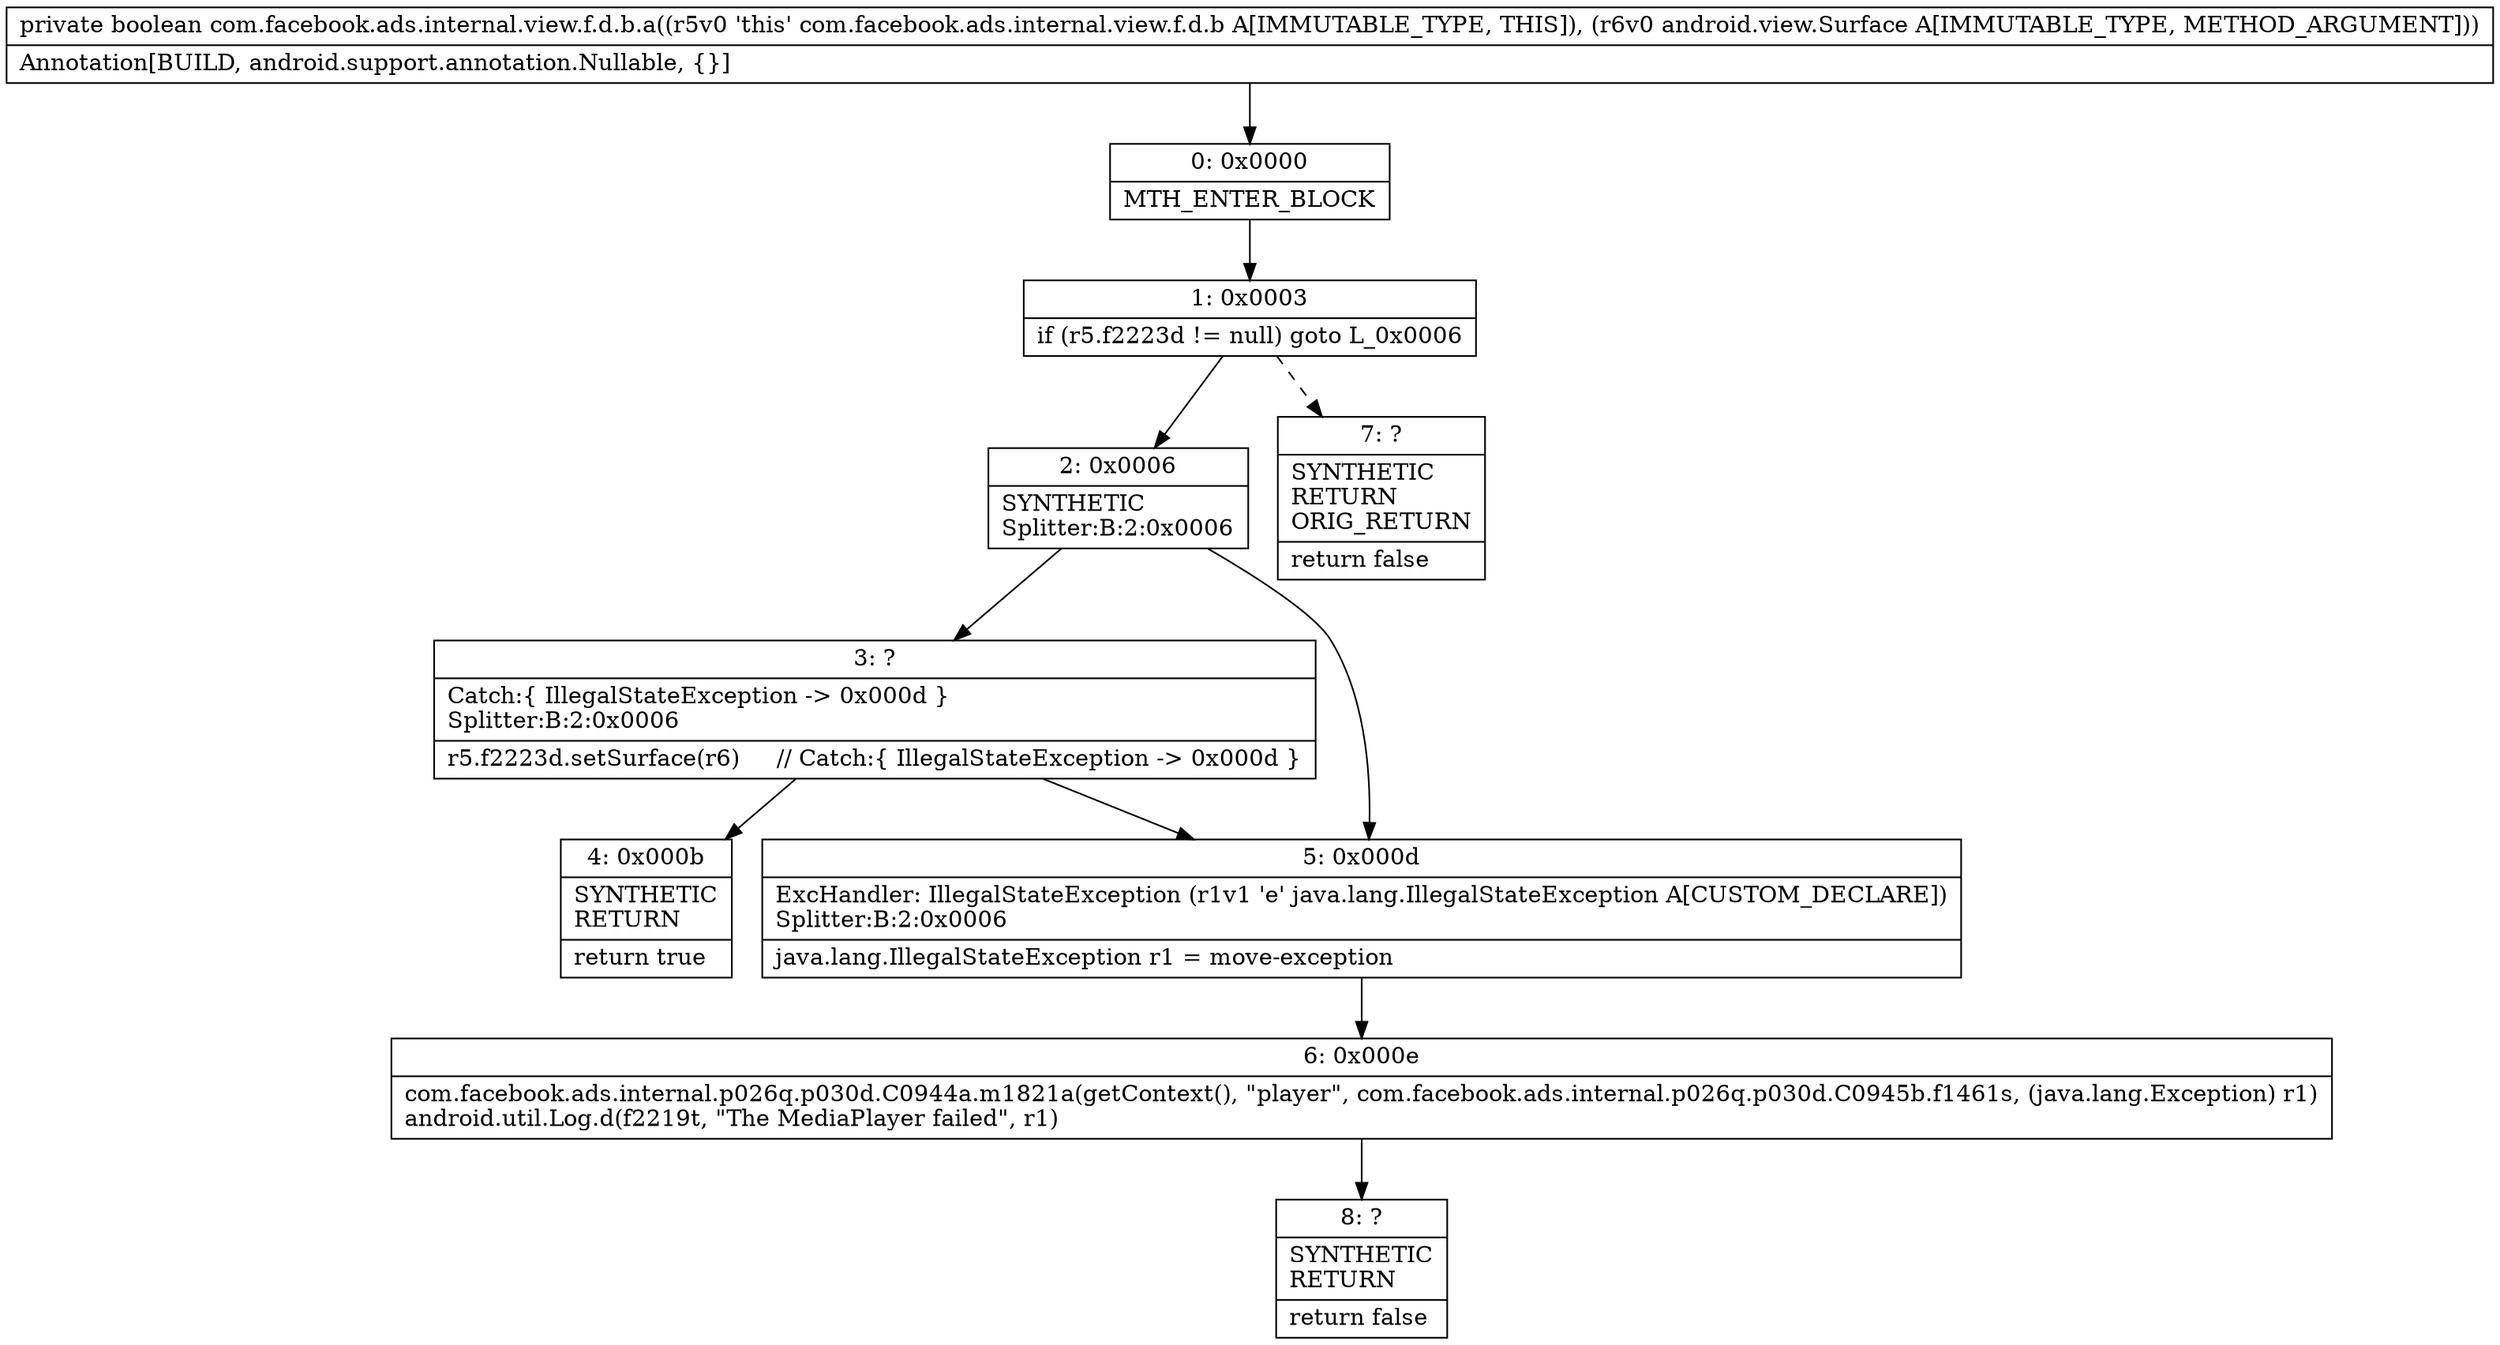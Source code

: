 digraph "CFG forcom.facebook.ads.internal.view.f.d.b.a(Landroid\/view\/Surface;)Z" {
Node_0 [shape=record,label="{0\:\ 0x0000|MTH_ENTER_BLOCK\l}"];
Node_1 [shape=record,label="{1\:\ 0x0003|if (r5.f2223d != null) goto L_0x0006\l}"];
Node_2 [shape=record,label="{2\:\ 0x0006|SYNTHETIC\lSplitter:B:2:0x0006\l}"];
Node_3 [shape=record,label="{3\:\ ?|Catch:\{ IllegalStateException \-\> 0x000d \}\lSplitter:B:2:0x0006\l|r5.f2223d.setSurface(r6)     \/\/ Catch:\{ IllegalStateException \-\> 0x000d \}\l}"];
Node_4 [shape=record,label="{4\:\ 0x000b|SYNTHETIC\lRETURN\l|return true\l}"];
Node_5 [shape=record,label="{5\:\ 0x000d|ExcHandler: IllegalStateException (r1v1 'e' java.lang.IllegalStateException A[CUSTOM_DECLARE])\lSplitter:B:2:0x0006\l|java.lang.IllegalStateException r1 = move\-exception\l}"];
Node_6 [shape=record,label="{6\:\ 0x000e|com.facebook.ads.internal.p026q.p030d.C0944a.m1821a(getContext(), \"player\", com.facebook.ads.internal.p026q.p030d.C0945b.f1461s, (java.lang.Exception) r1)\landroid.util.Log.d(f2219t, \"The MediaPlayer failed\", r1)\l}"];
Node_7 [shape=record,label="{7\:\ ?|SYNTHETIC\lRETURN\lORIG_RETURN\l|return false\l}"];
Node_8 [shape=record,label="{8\:\ ?|SYNTHETIC\lRETURN\l|return false\l}"];
MethodNode[shape=record,label="{private boolean com.facebook.ads.internal.view.f.d.b.a((r5v0 'this' com.facebook.ads.internal.view.f.d.b A[IMMUTABLE_TYPE, THIS]), (r6v0 android.view.Surface A[IMMUTABLE_TYPE, METHOD_ARGUMENT]))  | Annotation[BUILD, android.support.annotation.Nullable, \{\}]\l}"];
MethodNode -> Node_0;
Node_0 -> Node_1;
Node_1 -> Node_2;
Node_1 -> Node_7[style=dashed];
Node_2 -> Node_3;
Node_2 -> Node_5;
Node_3 -> Node_4;
Node_3 -> Node_5;
Node_5 -> Node_6;
Node_6 -> Node_8;
}

